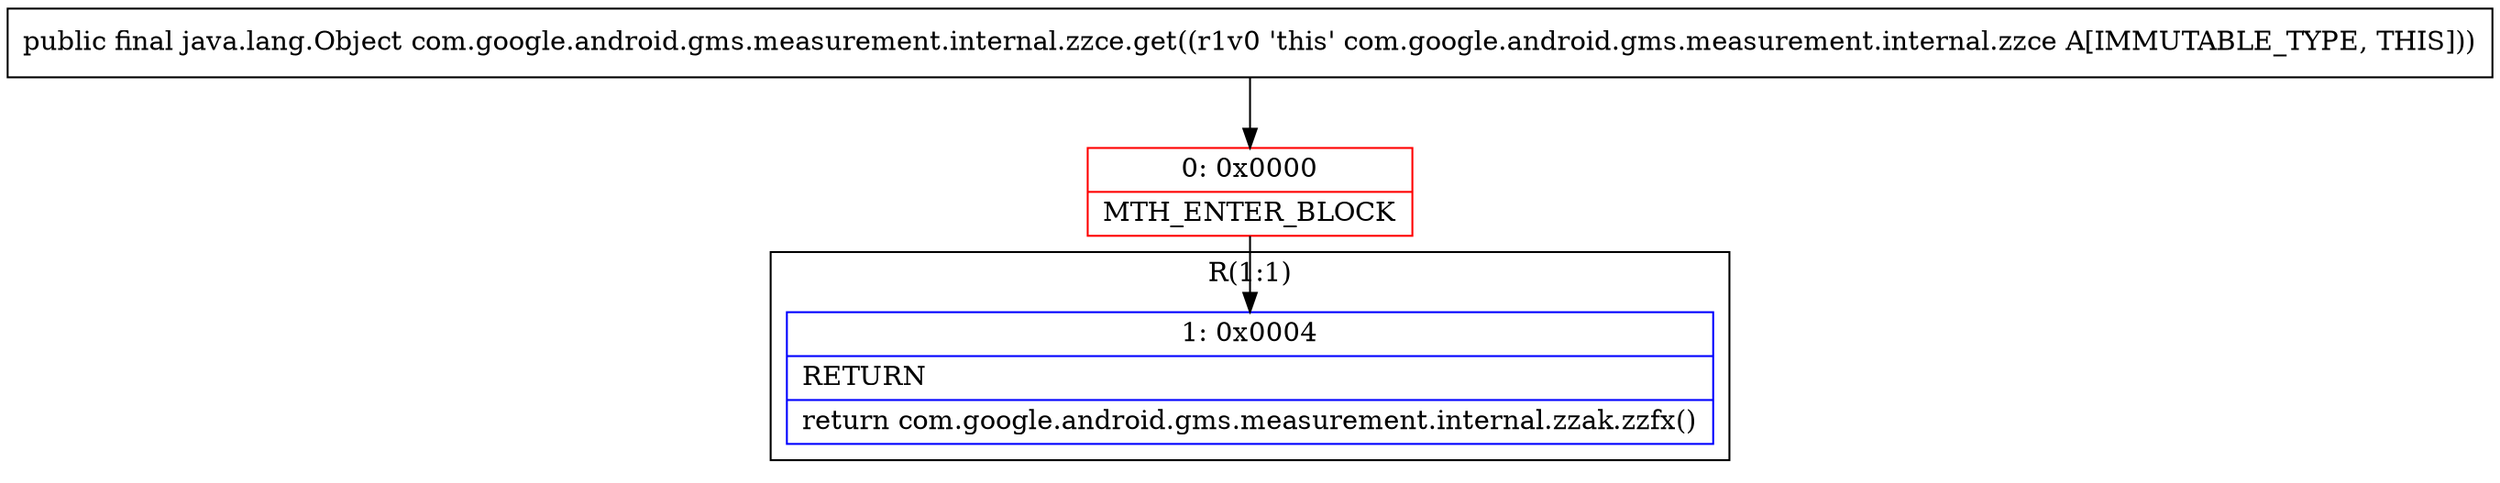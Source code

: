 digraph "CFG forcom.google.android.gms.measurement.internal.zzce.get()Ljava\/lang\/Object;" {
subgraph cluster_Region_1825673570 {
label = "R(1:1)";
node [shape=record,color=blue];
Node_1 [shape=record,label="{1\:\ 0x0004|RETURN\l|return com.google.android.gms.measurement.internal.zzak.zzfx()\l}"];
}
Node_0 [shape=record,color=red,label="{0\:\ 0x0000|MTH_ENTER_BLOCK\l}"];
MethodNode[shape=record,label="{public final java.lang.Object com.google.android.gms.measurement.internal.zzce.get((r1v0 'this' com.google.android.gms.measurement.internal.zzce A[IMMUTABLE_TYPE, THIS])) }"];
MethodNode -> Node_0;
Node_0 -> Node_1;
}

